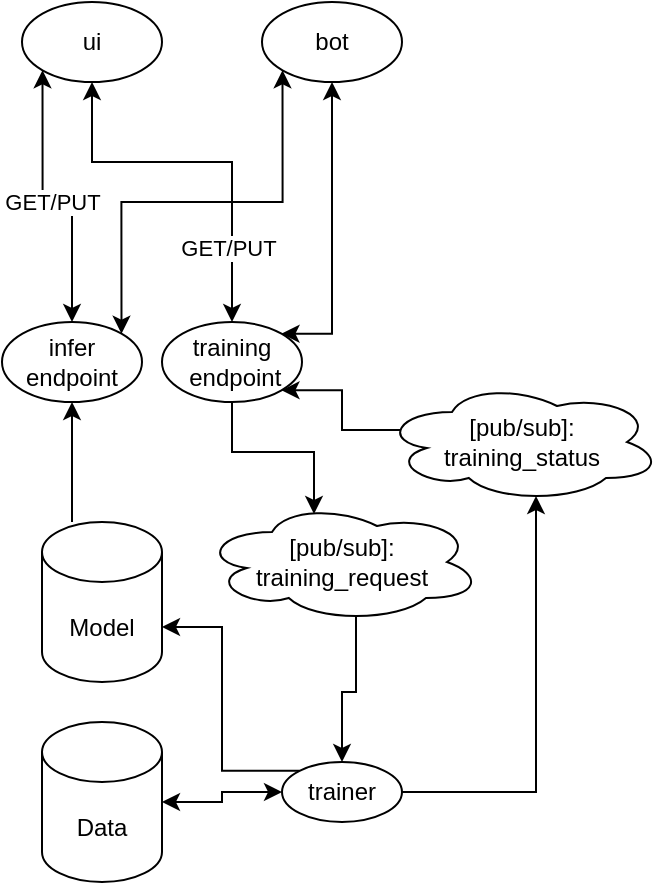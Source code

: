<mxfile version="13.10.0" type="embed">
    <diagram id="rVMcc4GxVIDxMgJJh9NJ" name="Page-1">
        <mxGraphModel dx="783" dy="390" grid="1" gridSize="10" guides="1" tooltips="1" connect="1" arrows="1" fold="1" page="1" pageScale="1" pageWidth="850" pageHeight="1100" math="0" shadow="0">
            <root>
                <mxCell id="0"/>
                <mxCell id="1" parent="0"/>
                <mxCell id="17" style="edgeStyle=orthogonalEdgeStyle;rounded=0;orthogonalLoop=1;jettySize=auto;html=1;exitX=1;exitY=0.5;exitDx=0;exitDy=0;exitPerimeter=0;entryX=0;entryY=0.5;entryDx=0;entryDy=0;startArrow=classic;startFill=1;" edge="1" parent="1" source="gru1Wz-U9cadf4nogZ9C-2" target="gru1Wz-U9cadf4nogZ9C-23">
                    <mxGeometry relative="1" as="geometry"/>
                </mxCell>
                <mxCell id="gru1Wz-U9cadf4nogZ9C-2" value="Data" style="shape=cylinder3;whiteSpace=wrap;html=1;boundedLbl=1;backgroundOutline=1;size=15;" parent="1" vertex="1">
                    <mxGeometry x="30" y="380" width="60" height="80" as="geometry"/>
                </mxCell>
                <mxCell id="gru1Wz-U9cadf4nogZ9C-32" style="edgeStyle=orthogonalEdgeStyle;rounded=0;orthogonalLoop=1;jettySize=auto;html=1;exitX=0.25;exitY=0;exitDx=0;exitDy=0;entryX=0.5;entryY=1;entryDx=0;entryDy=0;" parent="1" source="gru1Wz-U9cadf4nogZ9C-3" target="gru1Wz-U9cadf4nogZ9C-16" edge="1">
                    <mxGeometry relative="1" as="geometry"/>
                </mxCell>
                <mxCell id="gru1Wz-U9cadf4nogZ9C-3" value="Model" style="shape=cylinder3;whiteSpace=wrap;html=1;boundedLbl=1;backgroundOutline=1;size=15;" parent="1" vertex="1">
                    <mxGeometry x="30" y="280" width="60" height="80" as="geometry"/>
                </mxCell>
                <mxCell id="20" style="edgeStyle=orthogonalEdgeStyle;rounded=0;orthogonalLoop=1;jettySize=auto;html=1;exitX=0.55;exitY=0.95;exitDx=0;exitDy=0;exitPerimeter=0;entryX=0.5;entryY=0;entryDx=0;entryDy=0;startArrow=none;startFill=0;" edge="1" parent="1" source="gru1Wz-U9cadf4nogZ9C-4" target="gru1Wz-U9cadf4nogZ9C-23">
                    <mxGeometry relative="1" as="geometry"/>
                </mxCell>
                <mxCell id="gru1Wz-U9cadf4nogZ9C-4" value="[pub/sub]: &lt;br&gt;training_request" style="ellipse;shape=cloud;whiteSpace=wrap;html=1;" parent="1" vertex="1">
                    <mxGeometry x="110" y="270" width="140" height="60" as="geometry"/>
                </mxCell>
                <mxCell id="gru1Wz-U9cadf4nogZ9C-18" value="GET/PUT" style="edgeStyle=orthogonalEdgeStyle;rounded=0;orthogonalLoop=1;jettySize=auto;html=1;exitX=0;exitY=1;exitDx=0;exitDy=0;entryX=0.5;entryY=0;entryDx=0;entryDy=0;startArrow=classic;startFill=1;" parent="1" source="gru1Wz-U9cadf4nogZ9C-14" target="gru1Wz-U9cadf4nogZ9C-16" edge="1">
                    <mxGeometry relative="1" as="geometry"/>
                </mxCell>
                <mxCell id="gru1Wz-U9cadf4nogZ9C-14" value="ui" style="ellipse;whiteSpace=wrap;html=1;" parent="1" vertex="1">
                    <mxGeometry x="20" y="20" width="70" height="40" as="geometry"/>
                </mxCell>
                <mxCell id="24" style="edgeStyle=orthogonalEdgeStyle;rounded=0;orthogonalLoop=1;jettySize=auto;html=1;exitX=1;exitY=0;exitDx=0;exitDy=0;entryX=0;entryY=1;entryDx=0;entryDy=0;startArrow=classic;startFill=1;" edge="1" parent="1" source="gru1Wz-U9cadf4nogZ9C-16" target="23">
                    <mxGeometry relative="1" as="geometry">
                        <Array as="points">
                            <mxPoint x="70" y="120"/>
                            <mxPoint x="150" y="120"/>
                        </Array>
                    </mxGeometry>
                </mxCell>
                <mxCell id="gru1Wz-U9cadf4nogZ9C-16" value="infer endpoint" style="ellipse;whiteSpace=wrap;html=1;" parent="1" vertex="1">
                    <mxGeometry x="10" y="180" width="70" height="40" as="geometry"/>
                </mxCell>
                <mxCell id="18" style="edgeStyle=orthogonalEdgeStyle;rounded=0;orthogonalLoop=1;jettySize=auto;html=1;exitX=0;exitY=0;exitDx=0;exitDy=0;entryX=1;entryY=0;entryDx=0;entryDy=52.5;entryPerimeter=0;startArrow=none;startFill=0;" edge="1" parent="1" source="gru1Wz-U9cadf4nogZ9C-23" target="gru1Wz-U9cadf4nogZ9C-3">
                    <mxGeometry relative="1" as="geometry"/>
                </mxCell>
                <mxCell id="21" style="edgeStyle=orthogonalEdgeStyle;rounded=0;orthogonalLoop=1;jettySize=auto;html=1;exitX=1;exitY=0.5;exitDx=0;exitDy=0;entryX=0.55;entryY=0.95;entryDx=0;entryDy=0;entryPerimeter=0;startArrow=none;startFill=0;" edge="1" parent="1" source="gru1Wz-U9cadf4nogZ9C-23" target="15">
                    <mxGeometry relative="1" as="geometry"/>
                </mxCell>
                <mxCell id="gru1Wz-U9cadf4nogZ9C-23" value="trainer" style="ellipse;whiteSpace=wrap;html=1;" parent="1" vertex="1">
                    <mxGeometry x="150" y="400" width="60" height="30" as="geometry"/>
                </mxCell>
                <mxCell id="13" style="edgeStyle=orthogonalEdgeStyle;rounded=0;orthogonalLoop=1;jettySize=auto;html=1;exitX=0.5;exitY=0;exitDx=0;exitDy=0;entryX=0.5;entryY=1;entryDx=0;entryDy=0;startArrow=classic;startFill=1;" edge="1" parent="1" source="12" target="gru1Wz-U9cadf4nogZ9C-14">
                    <mxGeometry relative="1" as="geometry">
                        <Array as="points">
                            <mxPoint x="125" y="100"/>
                            <mxPoint x="55" y="100"/>
                        </Array>
                    </mxGeometry>
                </mxCell>
                <mxCell id="14" value="GET/PUT" style="edgeLabel;html=1;align=center;verticalAlign=middle;resizable=0;points=[];" vertex="1" connectable="0" parent="13">
                    <mxGeometry x="-0.607" y="2" relative="1" as="geometry">
                        <mxPoint as="offset"/>
                    </mxGeometry>
                </mxCell>
                <mxCell id="19" style="edgeStyle=orthogonalEdgeStyle;rounded=0;orthogonalLoop=1;jettySize=auto;html=1;exitX=0.5;exitY=1;exitDx=0;exitDy=0;entryX=0.4;entryY=0.1;entryDx=0;entryDy=0;entryPerimeter=0;startArrow=none;startFill=0;" edge="1" parent="1" source="12" target="gru1Wz-U9cadf4nogZ9C-4">
                    <mxGeometry relative="1" as="geometry"/>
                </mxCell>
                <mxCell id="25" style="edgeStyle=orthogonalEdgeStyle;rounded=0;orthogonalLoop=1;jettySize=auto;html=1;exitX=1;exitY=0;exitDx=0;exitDy=0;entryX=0.5;entryY=1;entryDx=0;entryDy=0;startArrow=classic;startFill=1;" edge="1" parent="1" source="12" target="23">
                    <mxGeometry relative="1" as="geometry">
                        <Array as="points">
                            <mxPoint x="175" y="186"/>
                        </Array>
                    </mxGeometry>
                </mxCell>
                <mxCell id="12" value="training&lt;br&gt;&amp;nbsp;endpoint" style="ellipse;whiteSpace=wrap;html=1;" vertex="1" parent="1">
                    <mxGeometry x="90" y="180" width="70" height="40" as="geometry"/>
                </mxCell>
                <mxCell id="22" style="edgeStyle=orthogonalEdgeStyle;rounded=0;orthogonalLoop=1;jettySize=auto;html=1;exitX=0.07;exitY=0.4;exitDx=0;exitDy=0;exitPerimeter=0;entryX=1;entryY=1;entryDx=0;entryDy=0;startArrow=none;startFill=0;" edge="1" parent="1" source="15" target="12">
                    <mxGeometry relative="1" as="geometry"/>
                </mxCell>
                <mxCell id="15" value="[pub/sub]: &lt;br&gt;training_status" style="ellipse;shape=cloud;whiteSpace=wrap;html=1;" vertex="1" parent="1">
                    <mxGeometry x="200" y="210" width="140" height="60" as="geometry"/>
                </mxCell>
                <mxCell id="23" value="bot" style="ellipse;whiteSpace=wrap;html=1;" vertex="1" parent="1">
                    <mxGeometry x="140" y="20" width="70" height="40" as="geometry"/>
                </mxCell>
            </root>
        </mxGraphModel>
    </diagram>
</mxfile>